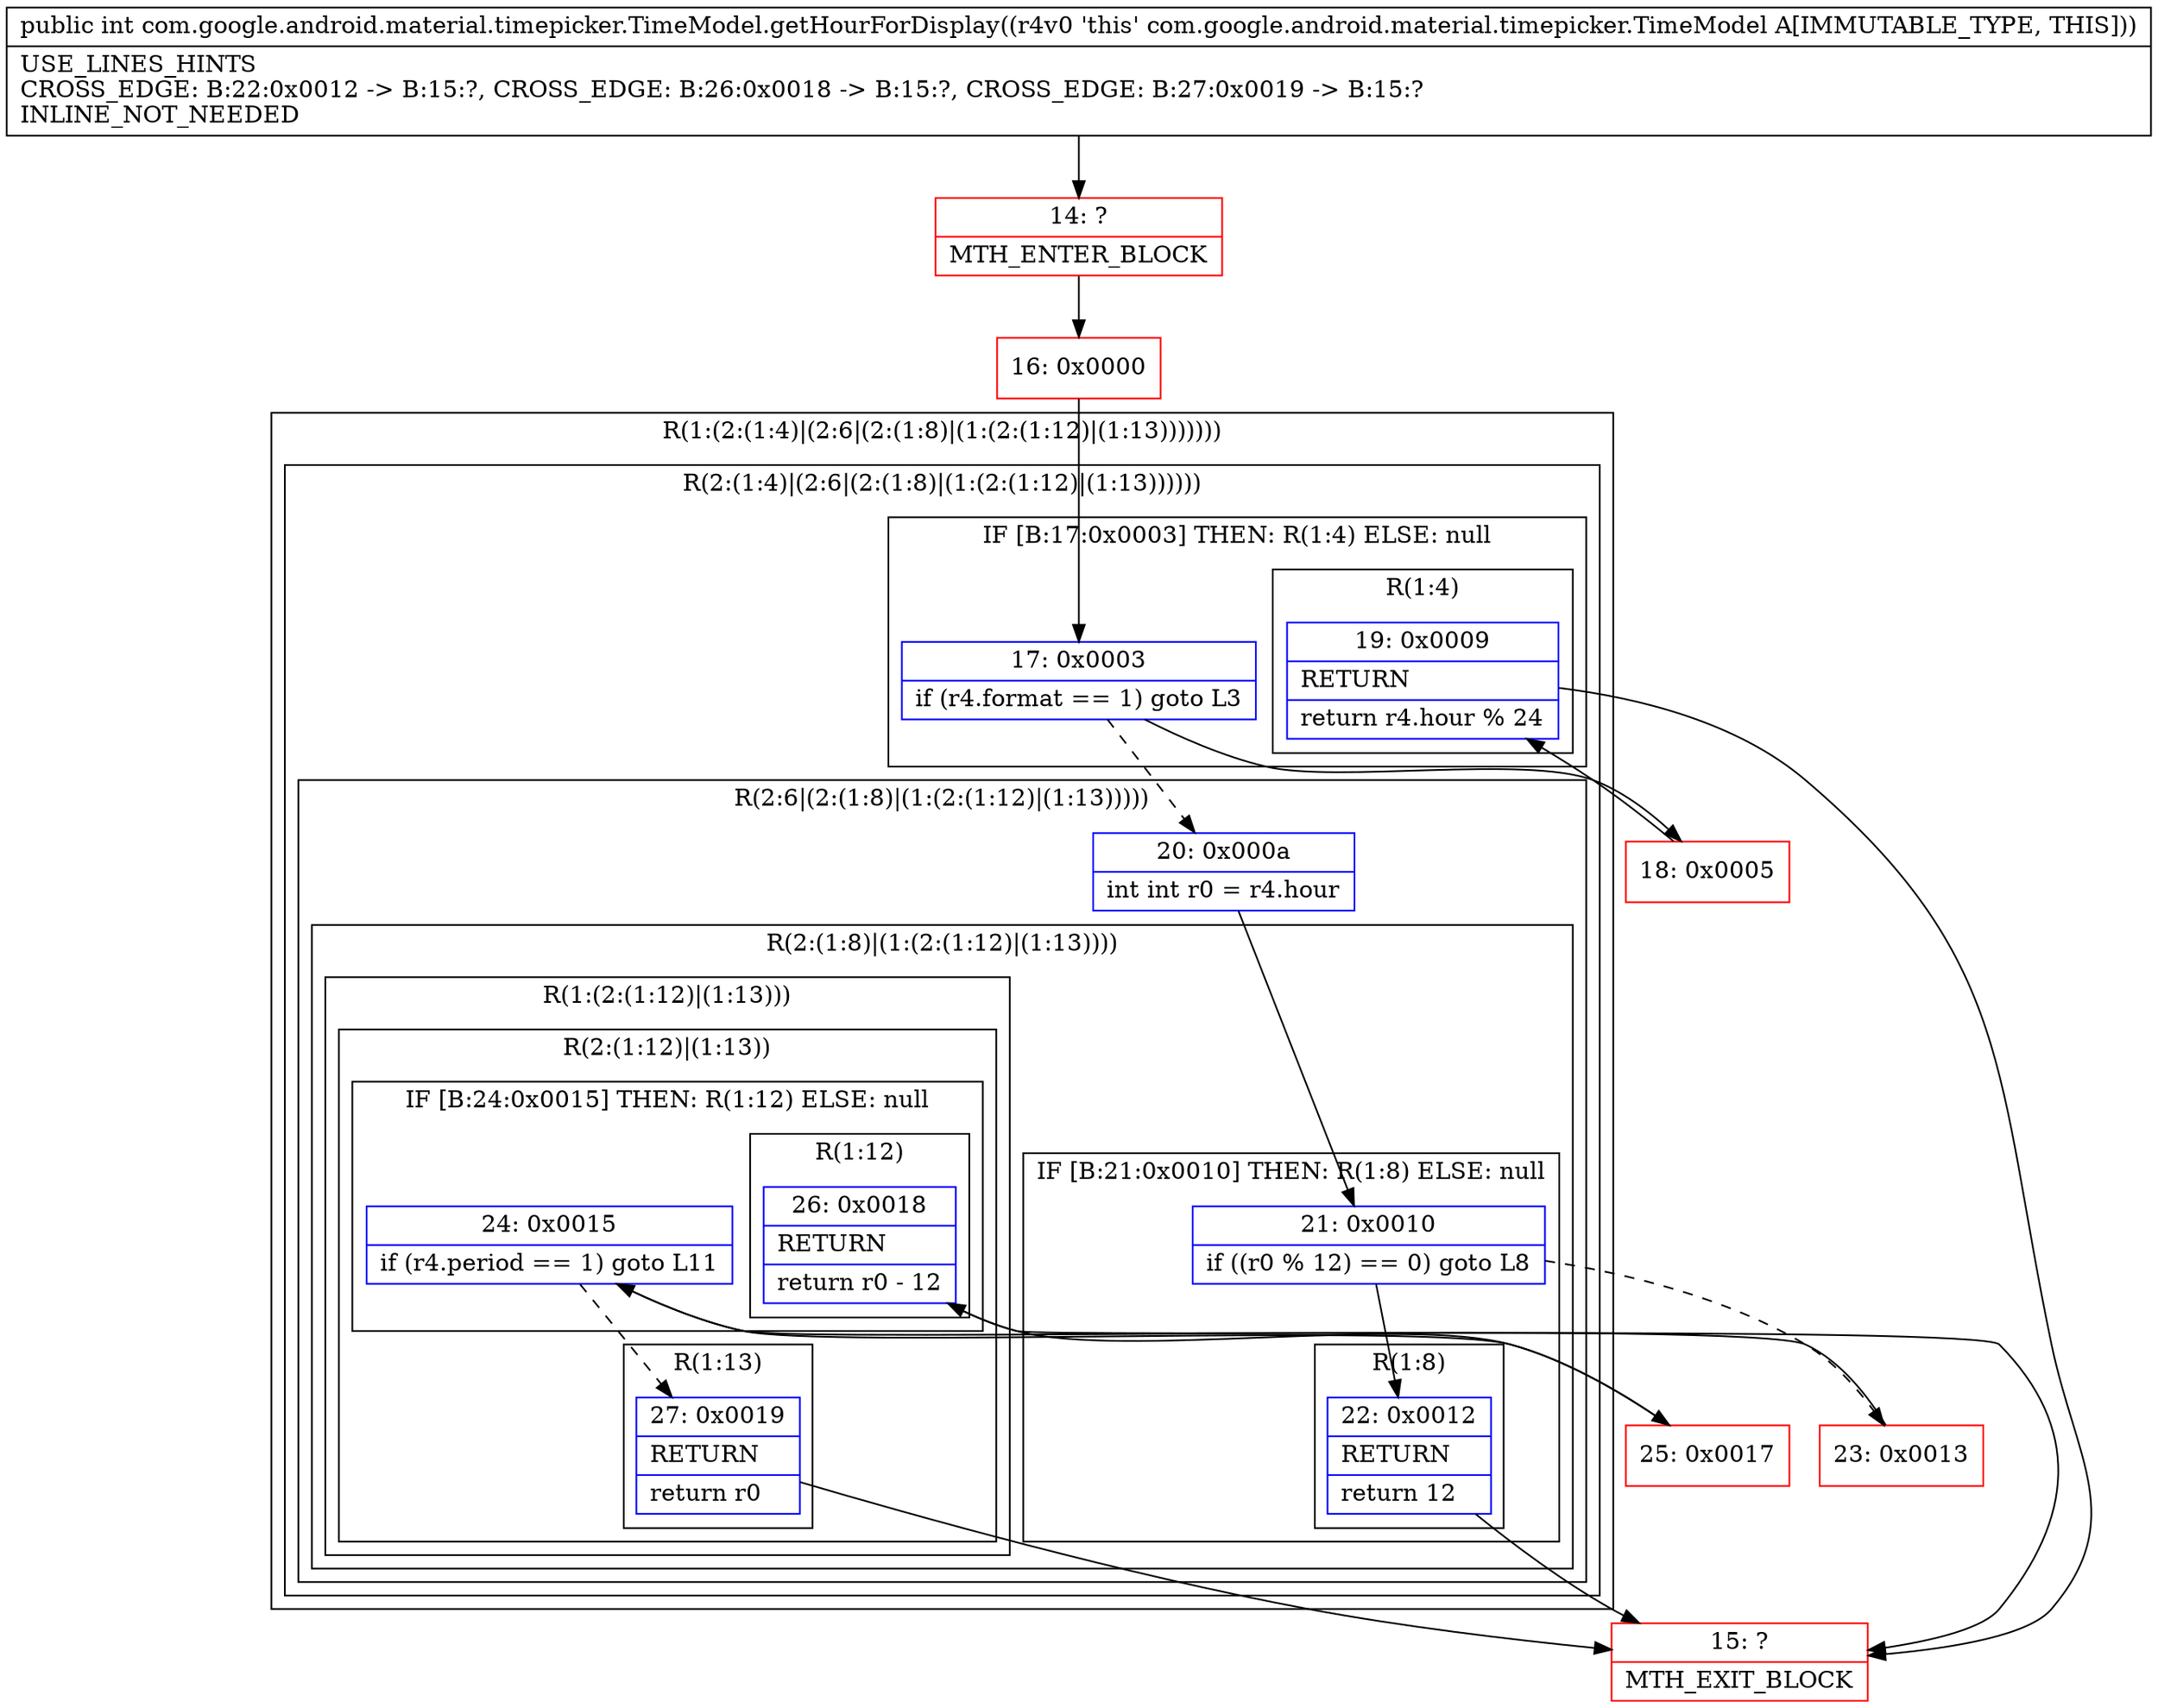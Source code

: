 digraph "CFG forcom.google.android.material.timepicker.TimeModel.getHourForDisplay()I" {
subgraph cluster_Region_1535784143 {
label = "R(1:(2:(1:4)|(2:6|(2:(1:8)|(1:(2:(1:12)|(1:13)))))))";
node [shape=record,color=blue];
subgraph cluster_Region_1366833770 {
label = "R(2:(1:4)|(2:6|(2:(1:8)|(1:(2:(1:12)|(1:13))))))";
node [shape=record,color=blue];
subgraph cluster_IfRegion_2115464981 {
label = "IF [B:17:0x0003] THEN: R(1:4) ELSE: null";
node [shape=record,color=blue];
Node_17 [shape=record,label="{17\:\ 0x0003|if (r4.format == 1) goto L3\l}"];
subgraph cluster_Region_2040212559 {
label = "R(1:4)";
node [shape=record,color=blue];
Node_19 [shape=record,label="{19\:\ 0x0009|RETURN\l|return r4.hour % 24\l}"];
}
}
subgraph cluster_Region_876878487 {
label = "R(2:6|(2:(1:8)|(1:(2:(1:12)|(1:13)))))";
node [shape=record,color=blue];
Node_20 [shape=record,label="{20\:\ 0x000a|int int r0 = r4.hour\l}"];
subgraph cluster_Region_1933394943 {
label = "R(2:(1:8)|(1:(2:(1:12)|(1:13))))";
node [shape=record,color=blue];
subgraph cluster_IfRegion_987753791 {
label = "IF [B:21:0x0010] THEN: R(1:8) ELSE: null";
node [shape=record,color=blue];
Node_21 [shape=record,label="{21\:\ 0x0010|if ((r0 % 12) == 0) goto L8\l}"];
subgraph cluster_Region_1661377688 {
label = "R(1:8)";
node [shape=record,color=blue];
Node_22 [shape=record,label="{22\:\ 0x0012|RETURN\l|return 12\l}"];
}
}
subgraph cluster_Region_640432170 {
label = "R(1:(2:(1:12)|(1:13)))";
node [shape=record,color=blue];
subgraph cluster_Region_108368372 {
label = "R(2:(1:12)|(1:13))";
node [shape=record,color=blue];
subgraph cluster_IfRegion_525211774 {
label = "IF [B:24:0x0015] THEN: R(1:12) ELSE: null";
node [shape=record,color=blue];
Node_24 [shape=record,label="{24\:\ 0x0015|if (r4.period == 1) goto L11\l}"];
subgraph cluster_Region_268266224 {
label = "R(1:12)";
node [shape=record,color=blue];
Node_26 [shape=record,label="{26\:\ 0x0018|RETURN\l|return r0 \- 12\l}"];
}
}
subgraph cluster_Region_1918591815 {
label = "R(1:13)";
node [shape=record,color=blue];
Node_27 [shape=record,label="{27\:\ 0x0019|RETURN\l|return r0\l}"];
}
}
}
}
}
}
}
Node_14 [shape=record,color=red,label="{14\:\ ?|MTH_ENTER_BLOCK\l}"];
Node_16 [shape=record,color=red,label="{16\:\ 0x0000}"];
Node_18 [shape=record,color=red,label="{18\:\ 0x0005}"];
Node_15 [shape=record,color=red,label="{15\:\ ?|MTH_EXIT_BLOCK\l}"];
Node_23 [shape=record,color=red,label="{23\:\ 0x0013}"];
Node_25 [shape=record,color=red,label="{25\:\ 0x0017}"];
MethodNode[shape=record,label="{public int com.google.android.material.timepicker.TimeModel.getHourForDisplay((r4v0 'this' com.google.android.material.timepicker.TimeModel A[IMMUTABLE_TYPE, THIS]))  | USE_LINES_HINTS\lCROSS_EDGE: B:22:0x0012 \-\> B:15:?, CROSS_EDGE: B:26:0x0018 \-\> B:15:?, CROSS_EDGE: B:27:0x0019 \-\> B:15:?\lINLINE_NOT_NEEDED\l}"];
MethodNode -> Node_14;Node_17 -> Node_18;
Node_17 -> Node_20[style=dashed];
Node_19 -> Node_15;
Node_20 -> Node_21;
Node_21 -> Node_22;
Node_21 -> Node_23[style=dashed];
Node_22 -> Node_15;
Node_24 -> Node_25;
Node_24 -> Node_27[style=dashed];
Node_26 -> Node_15;
Node_27 -> Node_15;
Node_14 -> Node_16;
Node_16 -> Node_17;
Node_18 -> Node_19;
Node_23 -> Node_24;
Node_25 -> Node_26;
}

